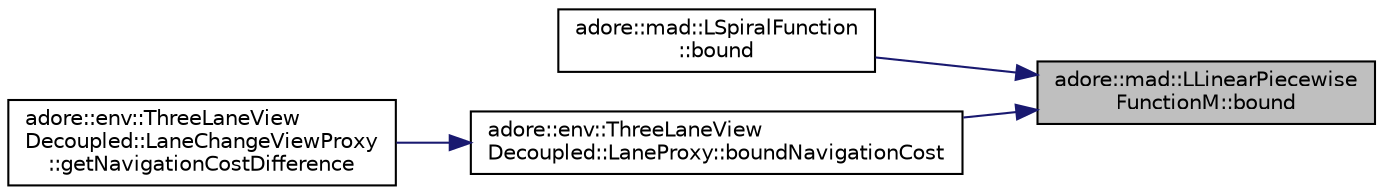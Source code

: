 digraph "adore::mad::LLinearPiecewiseFunctionM::bound"
{
 // LATEX_PDF_SIZE
  edge [fontname="Helvetica",fontsize="10",labelfontname="Helvetica",labelfontsize="10"];
  node [fontname="Helvetica",fontsize="10",shape=record];
  rankdir="RL";
  Node1 [label="adore::mad::LLinearPiecewise\lFunctionM::bound",height=0.2,width=0.4,color="black", fillcolor="grey75", style="filled", fontcolor="black",tooltip=" "];
  Node1 -> Node2 [dir="back",color="midnightblue",fontsize="10",style="solid",fontname="Helvetica"];
  Node2 [label="adore::mad::LSpiralFunction\l::bound",height=0.2,width=0.4,color="black", fillcolor="white", style="filled",URL="$classadore_1_1mad_1_1LSpiralFunction.html#afa236fa17e023d4d2d64335984e035c8",tooltip=" "];
  Node1 -> Node3 [dir="back",color="midnightblue",fontsize="10",style="solid",fontname="Helvetica"];
  Node3 [label="adore::env::ThreeLaneView\lDecoupled::LaneProxy::boundNavigationCost",height=0.2,width=0.4,color="black", fillcolor="white", style="filled",URL="$classadore_1_1env_1_1ThreeLaneViewDecoupled_1_1LaneProxy.html#a900a5c5ef8b73e148b2f55933fbd2b07",tooltip=" "];
  Node3 -> Node4 [dir="back",color="midnightblue",fontsize="10",style="solid",fontname="Helvetica"];
  Node4 [label="adore::env::ThreeLaneView\lDecoupled::LaneChangeViewProxy\l::getNavigationCostDifference",height=0.2,width=0.4,color="black", fillcolor="white", style="filled",URL="$classadore_1_1env_1_1ThreeLaneViewDecoupled_1_1LaneChangeViewProxy.html#a3298c6260e7ffacf90723fa6175eb358",tooltip=" "];
}
